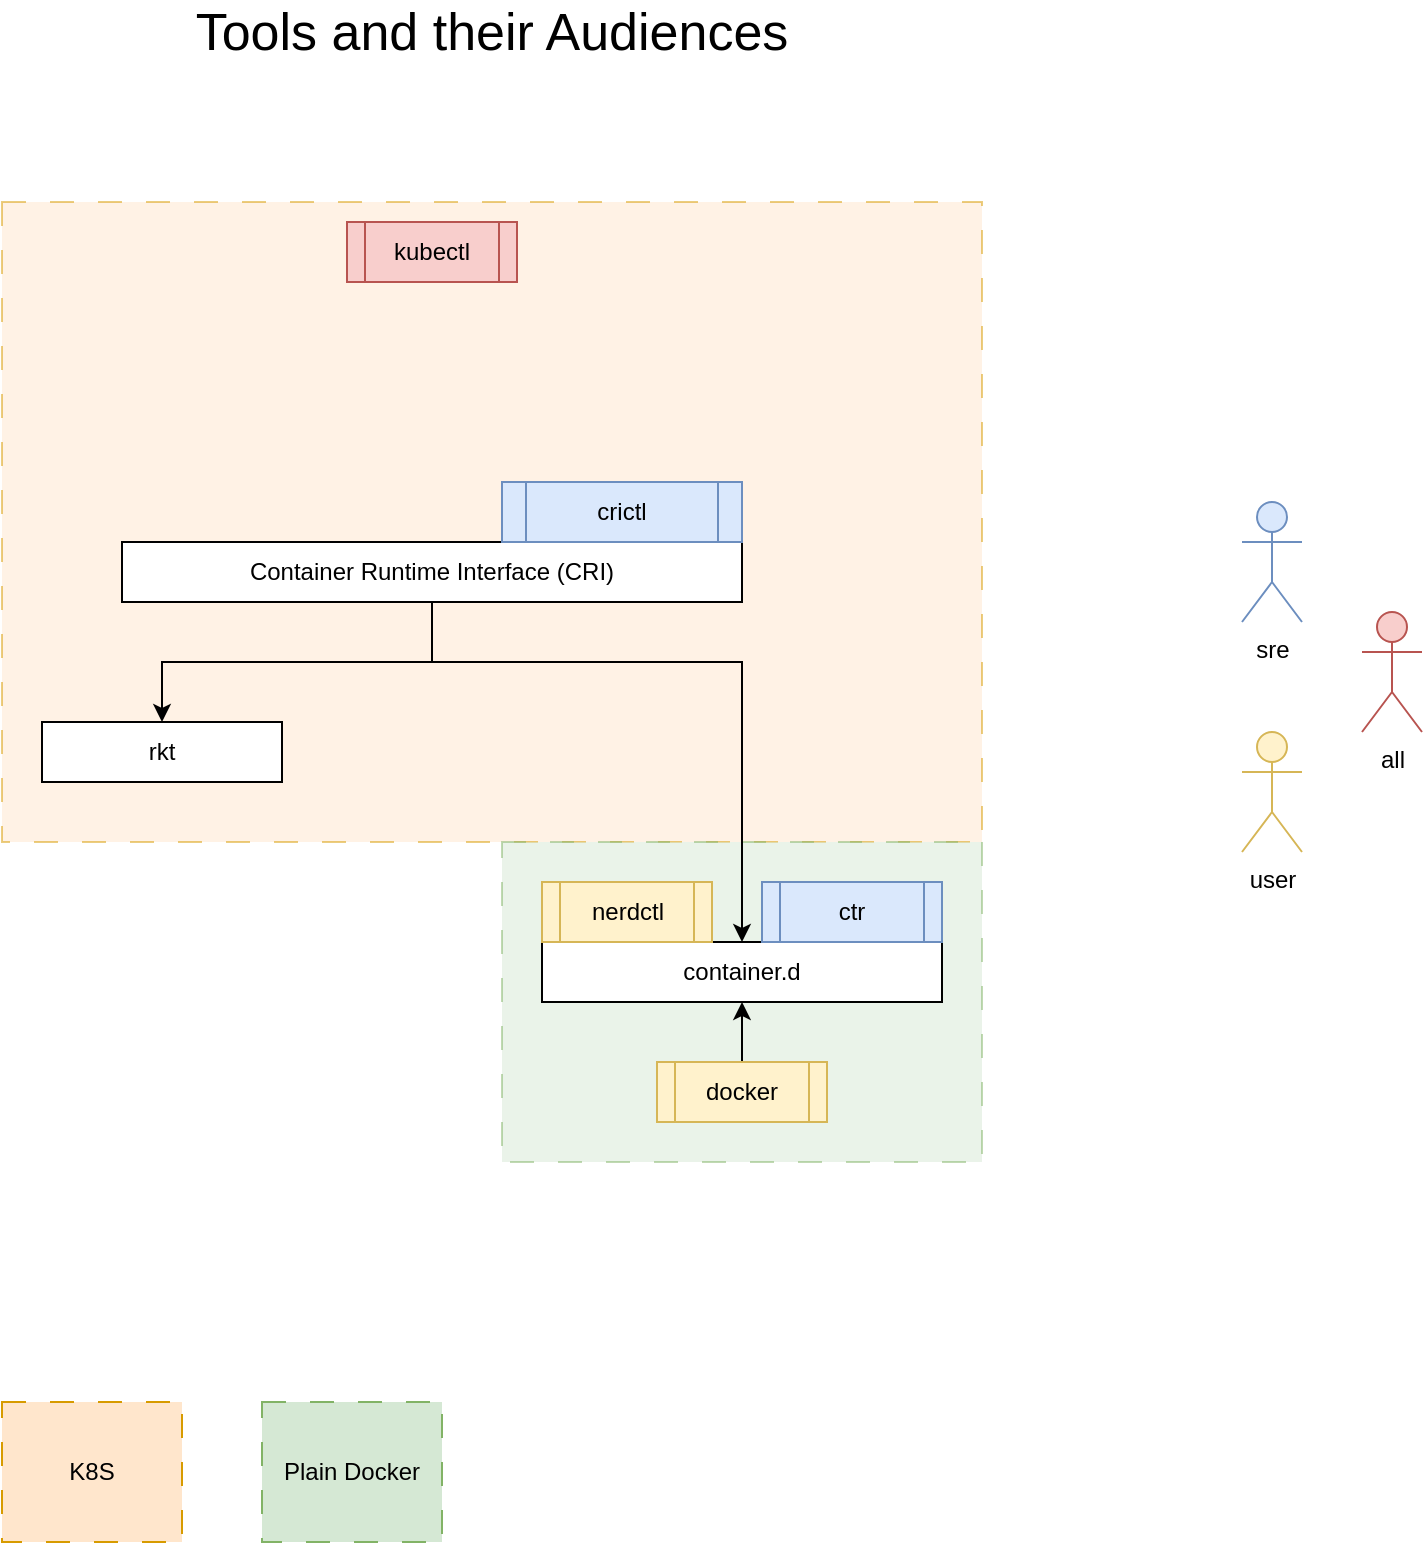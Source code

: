 <mxfile version="24.6.4" type="device">
  <diagram name="Page-1" id="-nApgd9MO6Np330E5fcS">
    <mxGraphModel dx="909" dy="1452" grid="1" gridSize="10" guides="1" tooltips="1" connect="1" arrows="1" fold="1" page="1" pageScale="1" pageWidth="827" pageHeight="1169" math="0" shadow="0">
      <root>
        <mxCell id="0" />
        <mxCell id="1" parent="0" />
        <mxCell id="EPH7hL_kLs843ST_Mce4-13" value="" style="rounded=0;whiteSpace=wrap;html=1;dashed=1;dashPattern=12 12;fillColor=#ffe6cc;strokeColor=#d79b00;opacity=50;" vertex="1" parent="1">
          <mxGeometry x="60" y="200" width="490" height="320" as="geometry" />
        </mxCell>
        <mxCell id="EPH7hL_kLs843ST_Mce4-16" value="" style="rounded=0;whiteSpace=wrap;html=1;dashed=1;dashPattern=12 12;fillColor=#d5e8d4;strokeColor=#82b366;gradientColor=none;opacity=50;" vertex="1" parent="1">
          <mxGeometry x="310" y="520" width="240" height="160" as="geometry" />
        </mxCell>
        <mxCell id="EPH7hL_kLs843ST_Mce4-7" style="edgeStyle=orthogonalEdgeStyle;rounded=0;orthogonalLoop=1;jettySize=auto;html=1;" edge="1" parent="1" source="EPH7hL_kLs843ST_Mce4-1" target="EPH7hL_kLs843ST_Mce4-6">
          <mxGeometry relative="1" as="geometry">
            <Array as="points">
              <mxPoint x="275" y="430" />
              <mxPoint x="430" y="430" />
            </Array>
          </mxGeometry>
        </mxCell>
        <mxCell id="EPH7hL_kLs843ST_Mce4-8" style="edgeStyle=orthogonalEdgeStyle;rounded=0;orthogonalLoop=1;jettySize=auto;html=1;entryX=0.5;entryY=0;entryDx=0;entryDy=0;" edge="1" parent="1" source="EPH7hL_kLs843ST_Mce4-1" target="EPH7hL_kLs843ST_Mce4-5">
          <mxGeometry relative="1" as="geometry" />
        </mxCell>
        <mxCell id="EPH7hL_kLs843ST_Mce4-1" value="Container Runtime Interface (CRI)" style="rounded=0;whiteSpace=wrap;html=1;" vertex="1" parent="1">
          <mxGeometry x="120" y="370" width="310" height="30" as="geometry" />
        </mxCell>
        <mxCell id="EPH7hL_kLs843ST_Mce4-2" value="sre" style="shape=umlActor;verticalLabelPosition=bottom;verticalAlign=top;html=1;outlineConnect=0;fillColor=#dae8fc;strokeColor=#6c8ebf;" vertex="1" parent="1">
          <mxGeometry x="680" y="350" width="30" height="60" as="geometry" />
        </mxCell>
        <mxCell id="EPH7hL_kLs843ST_Mce4-3" value="crictl" style="shape=process;whiteSpace=wrap;html=1;backgroundOutline=1;fillColor=#dae8fc;strokeColor=#6c8ebf;" vertex="1" parent="1">
          <mxGeometry x="310" y="340" width="120" height="30" as="geometry" />
        </mxCell>
        <mxCell id="EPH7hL_kLs843ST_Mce4-5" value="rkt" style="rounded=0;whiteSpace=wrap;html=1;" vertex="1" parent="1">
          <mxGeometry x="80" y="460" width="120" height="30" as="geometry" />
        </mxCell>
        <mxCell id="EPH7hL_kLs843ST_Mce4-6" value="container.d" style="rounded=0;whiteSpace=wrap;html=1;" vertex="1" parent="1">
          <mxGeometry x="330" y="570" width="200" height="30" as="geometry" />
        </mxCell>
        <mxCell id="EPH7hL_kLs843ST_Mce4-9" value="ctr" style="shape=process;whiteSpace=wrap;html=1;backgroundOutline=1;fillColor=#dae8fc;strokeColor=#6c8ebf;" vertex="1" parent="1">
          <mxGeometry x="440" y="540" width="90" height="30" as="geometry" />
        </mxCell>
        <mxCell id="EPH7hL_kLs843ST_Mce4-11" value="nerdctl" style="shape=process;whiteSpace=wrap;html=1;backgroundOutline=1;fillColor=#fff2cc;strokeColor=#d6b656;" vertex="1" parent="1">
          <mxGeometry x="330" y="540" width="85" height="30" as="geometry" />
        </mxCell>
        <mxCell id="EPH7hL_kLs843ST_Mce4-14" value="K8S" style="rounded=0;whiteSpace=wrap;html=1;dashed=1;dashPattern=12 12;fillColor=#ffe6cc;strokeColor=#d79b00;" vertex="1" parent="1">
          <mxGeometry x="60" y="800" width="90" height="70" as="geometry" />
        </mxCell>
        <mxCell id="EPH7hL_kLs843ST_Mce4-15" value="Plain Docker" style="rounded=0;whiteSpace=wrap;html=1;dashed=1;dashPattern=12 12;fillColor=#d5e8d4;strokeColor=#82b366;" vertex="1" parent="1">
          <mxGeometry x="190" y="800" width="90" height="70" as="geometry" />
        </mxCell>
        <mxCell id="EPH7hL_kLs843ST_Mce4-23" style="edgeStyle=orthogonalEdgeStyle;rounded=0;orthogonalLoop=1;jettySize=auto;html=1;" edge="1" parent="1" source="EPH7hL_kLs843ST_Mce4-18" target="EPH7hL_kLs843ST_Mce4-6">
          <mxGeometry relative="1" as="geometry" />
        </mxCell>
        <mxCell id="EPH7hL_kLs843ST_Mce4-18" value="docker" style="shape=process;whiteSpace=wrap;html=1;backgroundOutline=1;fillColor=#fff2cc;strokeColor=#d6b656;" vertex="1" parent="1">
          <mxGeometry x="387.5" y="630" width="85" height="30" as="geometry" />
        </mxCell>
        <mxCell id="EPH7hL_kLs843ST_Mce4-19" value="user" style="shape=umlActor;verticalLabelPosition=bottom;verticalAlign=top;html=1;outlineConnect=0;fillColor=#fff2cc;strokeColor=#d6b656;" vertex="1" parent="1">
          <mxGeometry x="680" y="465" width="30" height="60" as="geometry" />
        </mxCell>
        <mxCell id="EPH7hL_kLs843ST_Mce4-24" value="Tools and their Audiences" style="text;html=1;align=center;verticalAlign=middle;whiteSpace=wrap;rounded=0;fontSize=26;" vertex="1" parent="1">
          <mxGeometry x="140" y="100" width="330" height="30" as="geometry" />
        </mxCell>
        <mxCell id="EPH7hL_kLs843ST_Mce4-25" value="kubectl" style="shape=process;whiteSpace=wrap;html=1;backgroundOutline=1;fillColor=#f8cecc;strokeColor=#b85450;" vertex="1" parent="1">
          <mxGeometry x="232.5" y="210" width="85" height="30" as="geometry" />
        </mxCell>
        <mxCell id="EPH7hL_kLs843ST_Mce4-26" value="all" style="shape=umlActor;verticalLabelPosition=bottom;verticalAlign=top;html=1;outlineConnect=0;fillColor=#f8cecc;strokeColor=#b85450;" vertex="1" parent="1">
          <mxGeometry x="740" y="405" width="30" height="60" as="geometry" />
        </mxCell>
      </root>
    </mxGraphModel>
  </diagram>
</mxfile>
